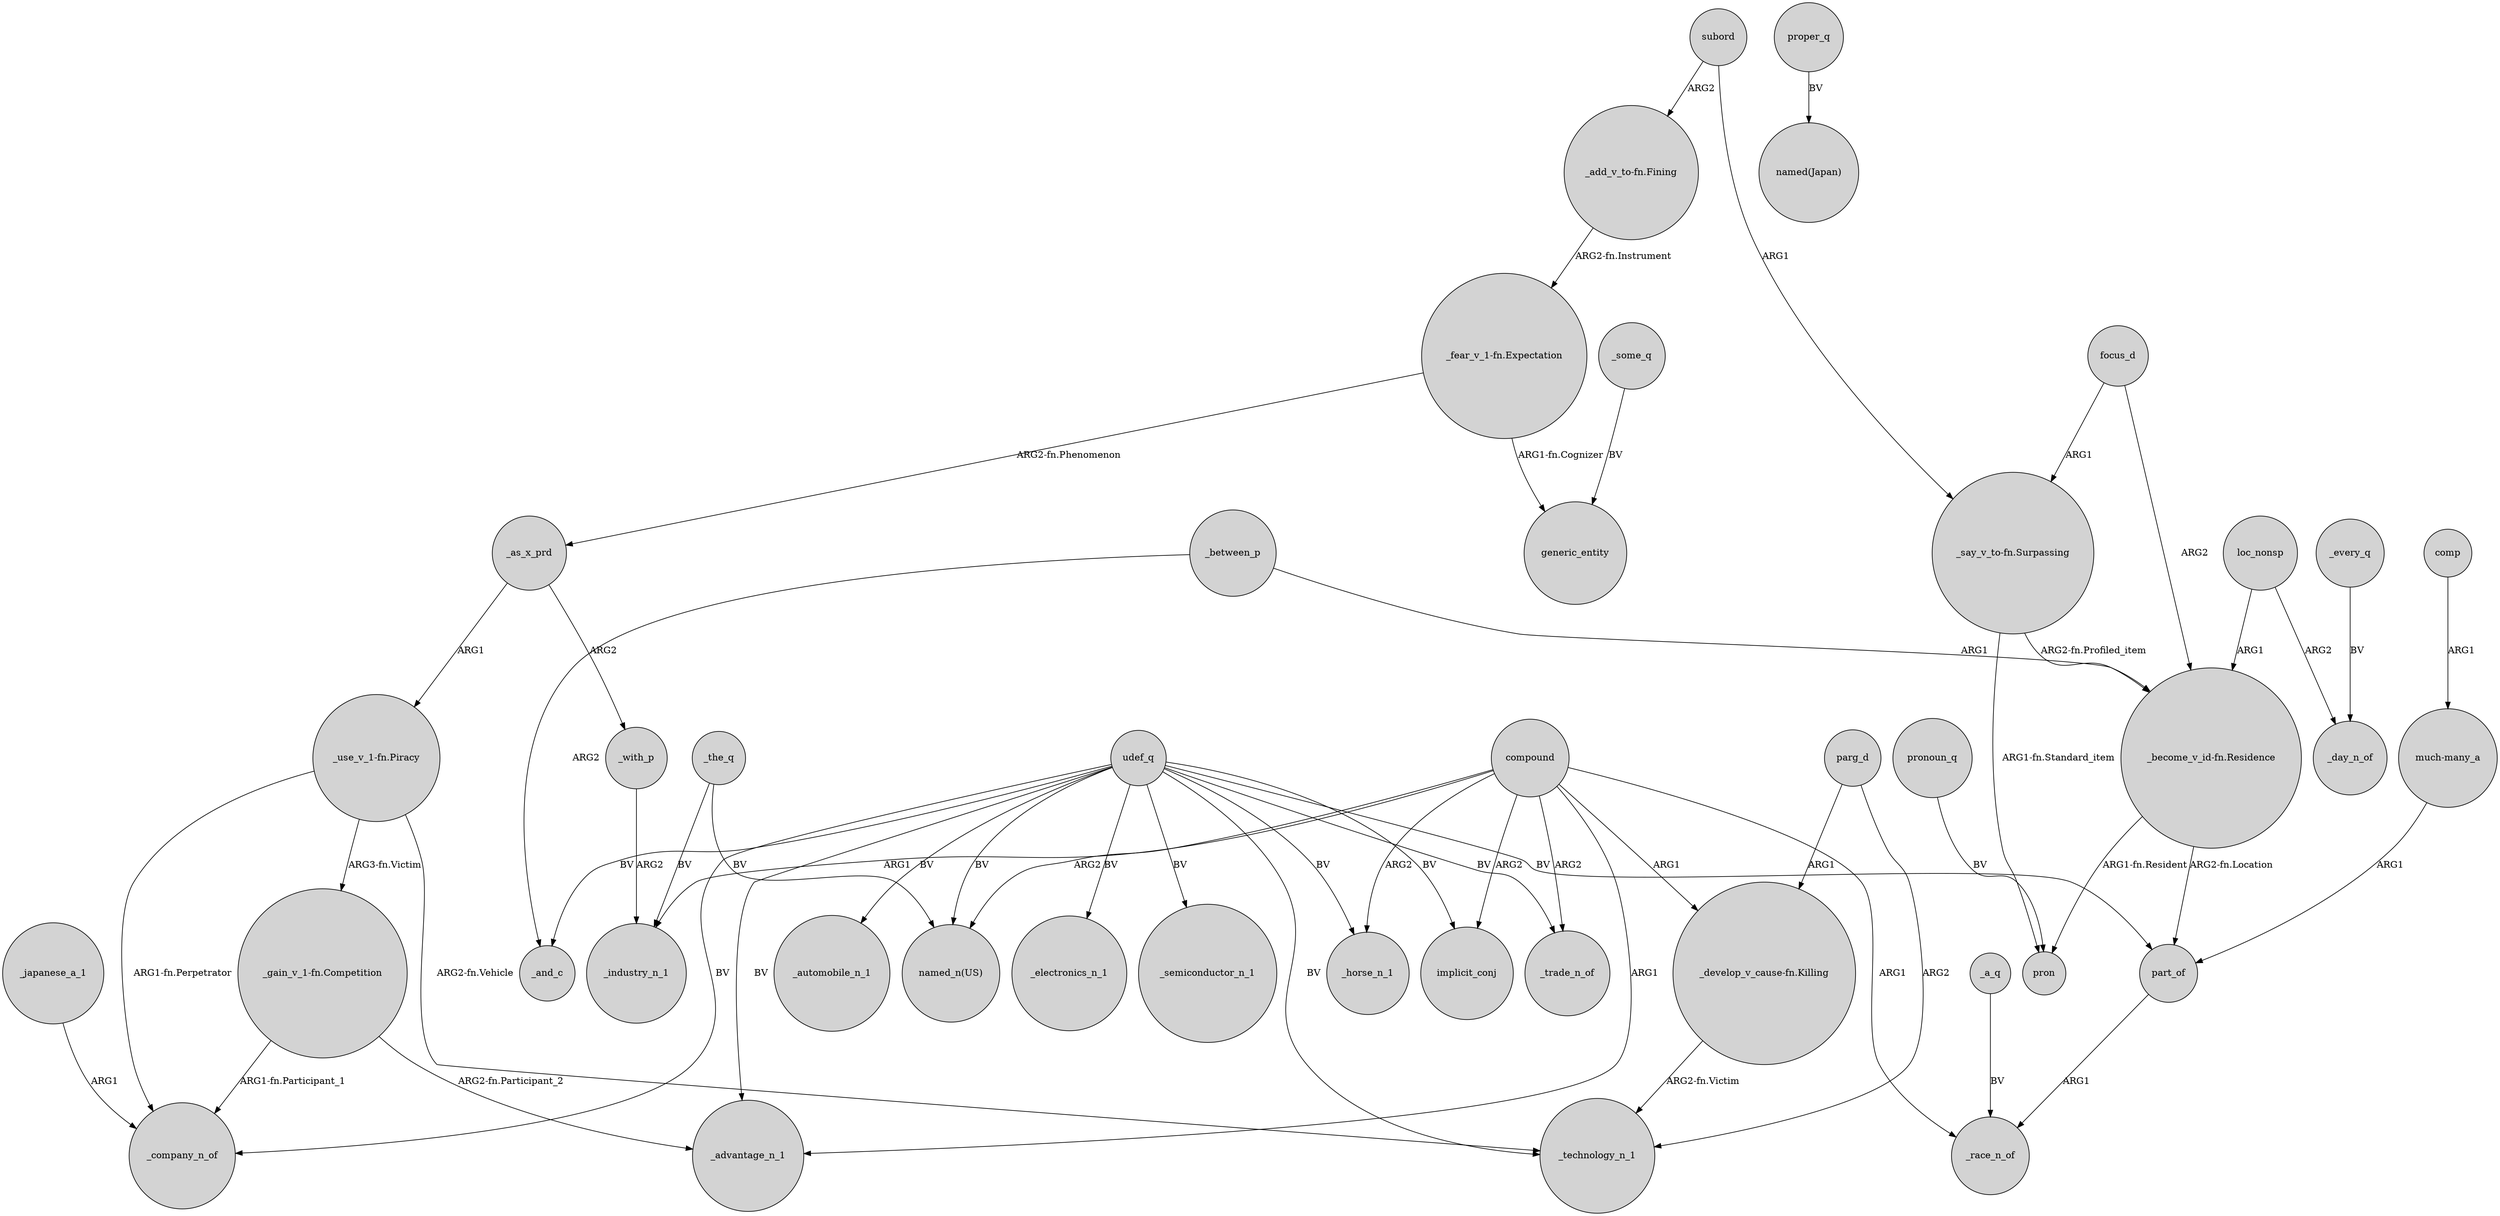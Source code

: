 digraph {
	node [shape=circle style=filled]
	"_become_v_id-fn.Residence" -> pron [label="ARG1-fn.Resident"]
	subord -> "_say_v_to-fn.Surpassing" [label=ARG1]
	compound -> _race_n_of [label=ARG1]
	_the_q -> "named_n(US)" [label=BV]
	udef_q -> part_of [label=BV]
	compound -> _advantage_n_1 [label=ARG1]
	"_use_v_1-fn.Piracy" -> "_gain_v_1-fn.Competition" [label="ARG3-fn.Victim"]
	_as_x_prd -> "_use_v_1-fn.Piracy" [label=ARG1]
	focus_d -> "_become_v_id-fn.Residence" [label=ARG2]
	part_of -> _race_n_of [label=ARG1]
	_a_q -> _race_n_of [label=BV]
	udef_q -> _electronics_n_1 [label=BV]
	udef_q -> _semiconductor_n_1 [label=BV]
	compound -> _horse_n_1 [label=ARG2]
	"_gain_v_1-fn.Competition" -> _company_n_of [label="ARG1-fn.Participant_1"]
	udef_q -> _and_c [label=BV]
	_some_q -> generic_entity [label=BV]
	compound -> implicit_conj [label=ARG2]
	udef_q -> _technology_n_1 [label=BV]
	udef_q -> _automobile_n_1 [label=BV]
	compound -> _industry_n_1 [label=ARG1]
	"_gain_v_1-fn.Competition" -> _advantage_n_1 [label="ARG2-fn.Participant_2"]
	_with_p -> _industry_n_1 [label=ARG2]
	pronoun_q -> pron [label=BV]
	"_use_v_1-fn.Piracy" -> _technology_n_1 [label="ARG2-fn.Vehicle"]
	comp -> "much-many_a" [label=ARG1]
	compound -> "_develop_v_cause-fn.Killing" [label=ARG1]
	"_fear_v_1-fn.Expectation" -> _as_x_prd [label="ARG2-fn.Phenomenon"]
	loc_nonsp -> "_become_v_id-fn.Residence" [label=ARG1]
	"_fear_v_1-fn.Expectation" -> generic_entity [label="ARG1-fn.Cognizer"]
	udef_q -> _horse_n_1 [label=BV]
	"_say_v_to-fn.Surpassing" -> "_become_v_id-fn.Residence" [label="ARG2-fn.Profiled_item"]
	"much-many_a" -> part_of [label=ARG1]
	_as_x_prd -> _with_p [label=ARG2]
	proper_q -> "named(Japan)" [label=BV]
	udef_q -> _company_n_of [label=BV]
	parg_d -> "_develop_v_cause-fn.Killing" [label=ARG1]
	_japanese_a_1 -> _company_n_of [label=ARG1]
	udef_q -> _advantage_n_1 [label=BV]
	udef_q -> _trade_n_of [label=BV]
	compound -> _trade_n_of [label=ARG2]
	"_develop_v_cause-fn.Killing" -> _technology_n_1 [label="ARG2-fn.Victim"]
	focus_d -> "_say_v_to-fn.Surpassing" [label=ARG1]
	"_use_v_1-fn.Piracy" -> _company_n_of [label="ARG1-fn.Perpetrator"]
	_between_p -> "_become_v_id-fn.Residence" [label=ARG1]
	"_become_v_id-fn.Residence" -> part_of [label="ARG2-fn.Location"]
	subord -> "_add_v_to-fn.Fining" [label=ARG2]
	compound -> "named_n(US)" [label=ARG2]
	_the_q -> _industry_n_1 [label=BV]
	udef_q -> implicit_conj [label=BV]
	udef_q -> "named_n(US)" [label=BV]
	"_add_v_to-fn.Fining" -> "_fear_v_1-fn.Expectation" [label="ARG2-fn.Instrument"]
	loc_nonsp -> _day_n_of [label=ARG2]
	_every_q -> _day_n_of [label=BV]
	_between_p -> _and_c [label=ARG2]
	"_say_v_to-fn.Surpassing" -> pron [label="ARG1-fn.Standard_item"]
	parg_d -> _technology_n_1 [label=ARG2]
}
